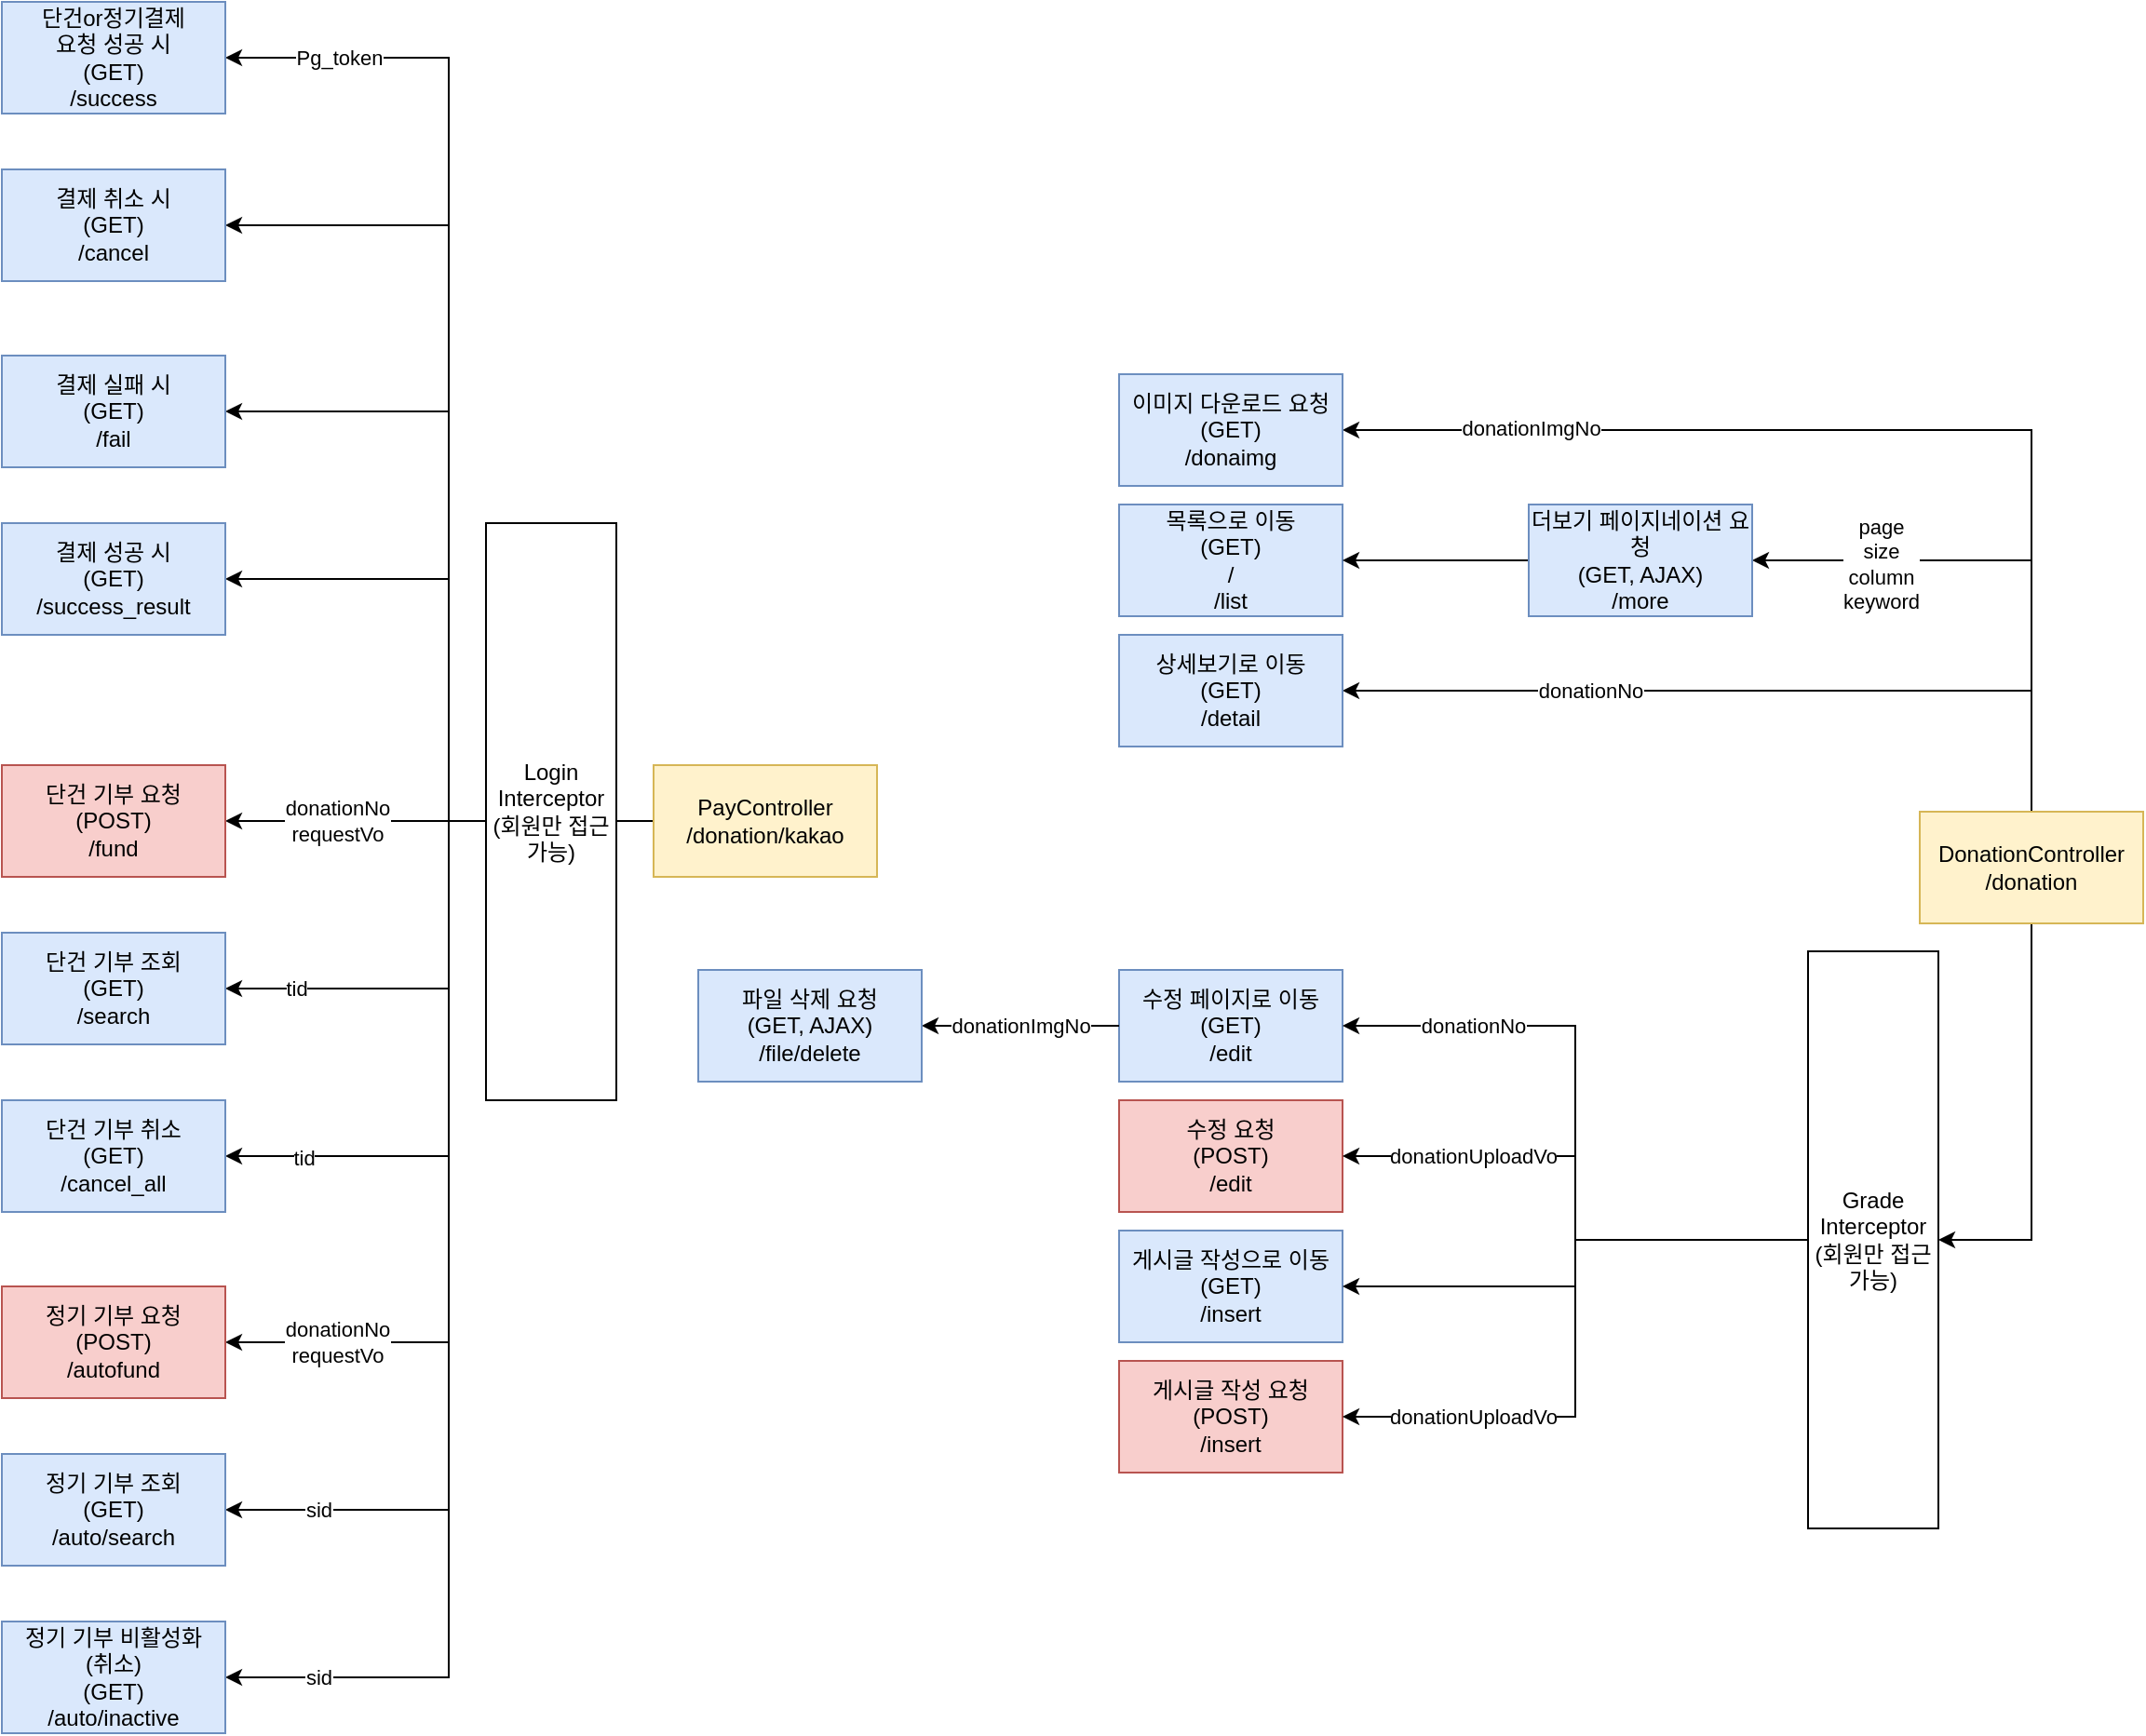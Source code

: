 <mxfile version="16.2.7" type="device"><diagram id="q-D6-skYD_-EYiF5gJB0" name="Page-1"><mxGraphModel dx="1710" dy="776" grid="1" gridSize="10" guides="1" tooltips="1" connect="1" arrows="1" fold="1" page="1" pageScale="1" pageWidth="827" pageHeight="1169" math="0" shadow="0"><root><mxCell id="0"/><mxCell id="1" parent="0"/><mxCell id="xnFM72oOqpRKixSJDU0s-53" style="edgeStyle=orthogonalEdgeStyle;rounded=0;orthogonalLoop=1;jettySize=auto;html=1;entryX=1;entryY=0.5;entryDx=0;entryDy=0;" parent="1" source="xnFM72oOqpRKixSJDU0s-1" target="xnFM72oOqpRKixSJDU0s-6" edge="1"><mxGeometry relative="1" as="geometry"><Array as="points"><mxPoint x="1070" y="490"/></Array></mxGeometry></mxCell><mxCell id="xnFM72oOqpRKixSJDU0s-63" value="donationNo" style="edgeLabel;html=1;align=center;verticalAlign=middle;resizable=0;points=[];" parent="xnFM72oOqpRKixSJDU0s-53" vertex="1" connectable="0"><mxGeometry x="0.58" y="3" relative="1" as="geometry"><mxPoint x="41" y="-3" as="offset"/></mxGeometry></mxCell><mxCell id="xnFM72oOqpRKixSJDU0s-54" style="edgeStyle=orthogonalEdgeStyle;rounded=0;orthogonalLoop=1;jettySize=auto;html=1;entryX=1;entryY=0.5;entryDx=0;entryDy=0;" parent="1" source="xnFM72oOqpRKixSJDU0s-1" target="xnFM72oOqpRKixSJDU0s-15" edge="1"><mxGeometry relative="1" as="geometry"><Array as="points"><mxPoint x="1070" y="420"/></Array></mxGeometry></mxCell><mxCell id="xnFM72oOqpRKixSJDU0s-64" value="page&lt;br&gt;size&lt;br&gt;column&lt;br&gt;keyword" style="edgeLabel;html=1;align=center;verticalAlign=middle;resizable=0;points=[];" parent="xnFM72oOqpRKixSJDU0s-54" vertex="1" connectable="0"><mxGeometry x="0.522" y="2" relative="1" as="geometry"><mxPoint x="1" as="offset"/></mxGeometry></mxCell><mxCell id="xnFM72oOqpRKixSJDU0s-56" style="edgeStyle=orthogonalEdgeStyle;rounded=0;orthogonalLoop=1;jettySize=auto;html=1;entryX=1;entryY=0.5;entryDx=0;entryDy=0;" parent="1" source="xnFM72oOqpRKixSJDU0s-1" target="xnFM72oOqpRKixSJDU0s-19" edge="1"><mxGeometry relative="1" as="geometry"><Array as="points"><mxPoint x="1070" y="350"/></Array></mxGeometry></mxCell><mxCell id="xnFM72oOqpRKixSJDU0s-65" value="donationImgNo" style="edgeLabel;html=1;align=center;verticalAlign=middle;resizable=0;points=[];" parent="xnFM72oOqpRKixSJDU0s-56" vertex="1" connectable="0"><mxGeometry x="0.649" y="-1" relative="1" as="geometry"><mxPoint as="offset"/></mxGeometry></mxCell><mxCell id="xnFM72oOqpRKixSJDU0s-58" style="edgeStyle=orthogonalEdgeStyle;rounded=0;orthogonalLoop=1;jettySize=auto;html=1;entryX=1;entryY=0.5;entryDx=0;entryDy=0;" parent="1" source="xnFM72oOqpRKixSJDU0s-1" target="xnFM72oOqpRKixSJDU0s-57" edge="1"><mxGeometry relative="1" as="geometry"><Array as="points"><mxPoint x="1070" y="785"/></Array></mxGeometry></mxCell><mxCell id="xnFM72oOqpRKixSJDU0s-1" value="DonationController&lt;br&gt;/donation" style="rounded=0;whiteSpace=wrap;html=1;fillColor=#fff2cc;strokeColor=#d6b656;" parent="1" vertex="1"><mxGeometry x="1010" y="555" width="120" height="60" as="geometry"/></mxCell><mxCell id="xnFM72oOqpRKixSJDU0s-27" value="" style="edgeStyle=orthogonalEdgeStyle;rounded=0;orthogonalLoop=1;jettySize=auto;html=1;" parent="1" source="xnFM72oOqpRKixSJDU0s-2" target="xnFM72oOqpRKixSJDU0s-26" edge="1"><mxGeometry relative="1" as="geometry"><Array as="points"><mxPoint x="220" y="560"/></Array></mxGeometry></mxCell><mxCell id="xnFM72oOqpRKixSJDU0s-73" value="donationNo&lt;br&gt;requestVo" style="edgeLabel;html=1;align=center;verticalAlign=middle;resizable=0;points=[];" parent="xnFM72oOqpRKixSJDU0s-27" vertex="1" connectable="0"><mxGeometry x="0.649" y="-1" relative="1" as="geometry"><mxPoint x="19" y="1" as="offset"/></mxGeometry></mxCell><mxCell id="xnFM72oOqpRKixSJDU0s-29" value="" style="edgeStyle=orthogonalEdgeStyle;rounded=0;orthogonalLoop=1;jettySize=auto;html=1;" parent="1" source="xnFM72oOqpRKixSJDU0s-2" target="xnFM72oOqpRKixSJDU0s-28" edge="1"><mxGeometry relative="1" as="geometry"><Array as="points"><mxPoint x="220" y="340"/></Array></mxGeometry></mxCell><mxCell id="xnFM72oOqpRKixSJDU0s-31" value="" style="edgeStyle=orthogonalEdgeStyle;rounded=0;orthogonalLoop=1;jettySize=auto;html=1;" parent="1" source="xnFM72oOqpRKixSJDU0s-2" target="xnFM72oOqpRKixSJDU0s-30" edge="1"><mxGeometry relative="1" as="geometry"><Array as="points"><mxPoint x="220" y="240"/></Array></mxGeometry></mxCell><mxCell id="xnFM72oOqpRKixSJDU0s-33" value="" style="edgeStyle=orthogonalEdgeStyle;rounded=0;orthogonalLoop=1;jettySize=auto;html=1;" parent="1" source="xnFM72oOqpRKixSJDU0s-2" target="xnFM72oOqpRKixSJDU0s-32" edge="1"><mxGeometry relative="1" as="geometry"><Array as="points"><mxPoint x="220" y="150"/></Array></mxGeometry></mxCell><mxCell id="xnFM72oOqpRKixSJDU0s-72" value="Pg_token" style="edgeLabel;html=1;align=center;verticalAlign=middle;resizable=0;points=[];" parent="xnFM72oOqpRKixSJDU0s-33" vertex="1" connectable="0"><mxGeometry x="0.885" y="3" relative="1" as="geometry"><mxPoint x="24" y="-3" as="offset"/></mxGeometry></mxCell><mxCell id="xnFM72oOqpRKixSJDU0s-35" value="" style="edgeStyle=orthogonalEdgeStyle;rounded=0;orthogonalLoop=1;jettySize=auto;html=1;" parent="1" source="xnFM72oOqpRKixSJDU0s-2" target="xnFM72oOqpRKixSJDU0s-34" edge="1"><mxGeometry relative="1" as="geometry"><Array as="points"><mxPoint x="220" y="650"/></Array></mxGeometry></mxCell><mxCell id="xnFM72oOqpRKixSJDU0s-77" value="tid" style="edgeLabel;html=1;align=center;verticalAlign=middle;resizable=0;points=[];" parent="xnFM72oOqpRKixSJDU0s-35" vertex="1" connectable="0"><mxGeometry x="0.762" relative="1" as="geometry"><mxPoint as="offset"/></mxGeometry></mxCell><mxCell id="xnFM72oOqpRKixSJDU0s-37" value="" style="edgeStyle=orthogonalEdgeStyle;rounded=0;orthogonalLoop=1;jettySize=auto;html=1;" parent="1" source="xnFM72oOqpRKixSJDU0s-2" target="xnFM72oOqpRKixSJDU0s-36" edge="1"><mxGeometry relative="1" as="geometry"><Array as="points"><mxPoint x="220" y="740"/></Array></mxGeometry></mxCell><mxCell id="xnFM72oOqpRKixSJDU0s-78" value="tid" style="edgeLabel;html=1;align=center;verticalAlign=middle;resizable=0;points=[];" parent="xnFM72oOqpRKixSJDU0s-37" vertex="1" connectable="0"><mxGeometry x="0.797" y="1" relative="1" as="geometry"><mxPoint as="offset"/></mxGeometry></mxCell><mxCell id="xnFM72oOqpRKixSJDU0s-39" value="" style="edgeStyle=orthogonalEdgeStyle;rounded=0;orthogonalLoop=1;jettySize=auto;html=1;" parent="1" source="xnFM72oOqpRKixSJDU0s-2" target="xnFM72oOqpRKixSJDU0s-38" edge="1"><mxGeometry relative="1" as="geometry"><Array as="points"><mxPoint x="220" y="840"/></Array></mxGeometry></mxCell><mxCell id="xnFM72oOqpRKixSJDU0s-74" value="donationNo&lt;br&gt;requestVo" style="edgeLabel;html=1;align=center;verticalAlign=middle;resizable=0;points=[];" parent="xnFM72oOqpRKixSJDU0s-39" vertex="1" connectable="0"><mxGeometry x="0.833" y="-4" relative="1" as="geometry"><mxPoint x="17" y="4" as="offset"/></mxGeometry></mxCell><mxCell id="xnFM72oOqpRKixSJDU0s-41" value="" style="edgeStyle=orthogonalEdgeStyle;rounded=0;orthogonalLoop=1;jettySize=auto;html=1;" parent="1" source="xnFM72oOqpRKixSJDU0s-2" target="xnFM72oOqpRKixSJDU0s-40" edge="1"><mxGeometry relative="1" as="geometry"><Array as="points"><mxPoint x="220" y="930"/></Array></mxGeometry></mxCell><mxCell id="xnFM72oOqpRKixSJDU0s-75" value="sid" style="edgeLabel;html=1;align=center;verticalAlign=middle;resizable=0;points=[];" parent="xnFM72oOqpRKixSJDU0s-41" vertex="1" connectable="0"><mxGeometry x="0.866" y="4" relative="1" as="geometry"><mxPoint x="10" y="-4" as="offset"/></mxGeometry></mxCell><mxCell id="xnFM72oOqpRKixSJDU0s-43" value="" style="edgeStyle=orthogonalEdgeStyle;rounded=0;orthogonalLoop=1;jettySize=auto;html=1;" parent="1" source="xnFM72oOqpRKixSJDU0s-2" target="xnFM72oOqpRKixSJDU0s-42" edge="1"><mxGeometry relative="1" as="geometry"><Array as="points"><mxPoint x="220" y="1020"/></Array></mxGeometry></mxCell><mxCell id="xnFM72oOqpRKixSJDU0s-76" value="sid" style="edgeLabel;html=1;align=center;verticalAlign=middle;resizable=0;points=[];" parent="xnFM72oOqpRKixSJDU0s-43" vertex="1" connectable="0"><mxGeometry x="0.876" y="-4" relative="1" as="geometry"><mxPoint x="7" y="4" as="offset"/></mxGeometry></mxCell><mxCell id="xnFM72oOqpRKixSJDU0s-45" value="" style="edgeStyle=orthogonalEdgeStyle;rounded=0;orthogonalLoop=1;jettySize=auto;html=1;startArrow=none;" parent="1" source="xnFM72oOqpRKixSJDU0s-48" target="xnFM72oOqpRKixSJDU0s-44" edge="1"><mxGeometry relative="1" as="geometry"><Array as="points"><mxPoint x="220" y="560"/><mxPoint x="220" y="430"/></Array></mxGeometry></mxCell><mxCell id="xnFM72oOqpRKixSJDU0s-2" value="PayController&lt;br&gt;/donation/kakao" style="rounded=0;whiteSpace=wrap;html=1;fillColor=#fff2cc;strokeColor=#d6b656;" parent="1" vertex="1"><mxGeometry x="330" y="530" width="120" height="60" as="geometry"/></mxCell><mxCell id="xnFM72oOqpRKixSJDU0s-4" value="목록으로 이동&lt;br&gt;(GET)&lt;br&gt;/&lt;br&gt;/list" style="whiteSpace=wrap;html=1;rounded=0;fillColor=#dae8fc;strokeColor=#6c8ebf;" parent="1" vertex="1"><mxGeometry x="580" y="390" width="120" height="60" as="geometry"/></mxCell><mxCell id="xnFM72oOqpRKixSJDU0s-6" value="상세보기로 이동&lt;br&gt;(GET)&lt;br&gt;/detail" style="whiteSpace=wrap;html=1;rounded=0;fillColor=#dae8fc;strokeColor=#6c8ebf;" parent="1" vertex="1"><mxGeometry x="580" y="460" width="120" height="60" as="geometry"/></mxCell><mxCell id="xnFM72oOqpRKixSJDU0s-8" value="게시글 작성으로 이동&lt;br&gt;(GET)&lt;br&gt;/insert" style="whiteSpace=wrap;html=1;rounded=0;fillColor=#dae8fc;strokeColor=#6c8ebf;" parent="1" vertex="1"><mxGeometry x="580" y="780" width="120" height="60" as="geometry"/></mxCell><mxCell id="xnFM72oOqpRKixSJDU0s-12" value="수정 페이지로 이동&lt;br&gt;(GET)&lt;br&gt;/edit" style="whiteSpace=wrap;html=1;rounded=0;fillColor=#dae8fc;strokeColor=#6c8ebf;" parent="1" vertex="1"><mxGeometry x="580" y="640" width="120" height="60" as="geometry"/></mxCell><mxCell id="xnFM72oOqpRKixSJDU0s-71" value="donationImgNo" style="edgeStyle=orthogonalEdgeStyle;rounded=0;orthogonalLoop=1;jettySize=auto;html=1;" parent="1" source="xnFM72oOqpRKixSJDU0s-12" target="xnFM72oOqpRKixSJDU0s-70" edge="1"><mxGeometry relative="1" as="geometry"/></mxCell><mxCell id="xnFM72oOqpRKixSJDU0s-14" value="수정 요청&lt;br&gt;(POST)&lt;br&gt;/edit" style="whiteSpace=wrap;html=1;rounded=0;fillColor=#f8cecc;strokeColor=#b85450;" parent="1" vertex="1"><mxGeometry x="580" y="710" width="120" height="60" as="geometry"/></mxCell><mxCell id="xnFM72oOqpRKixSJDU0s-66" style="edgeStyle=orthogonalEdgeStyle;rounded=0;orthogonalLoop=1;jettySize=auto;html=1;" parent="1" source="xnFM72oOqpRKixSJDU0s-15" target="xnFM72oOqpRKixSJDU0s-4" edge="1"><mxGeometry relative="1" as="geometry"/></mxCell><mxCell id="xnFM72oOqpRKixSJDU0s-15" value="더보기 페이지네이션 요청&lt;br&gt;(GET, AJAX)&lt;br&gt;/more" style="whiteSpace=wrap;html=1;rounded=0;fillColor=#dae8fc;strokeColor=#6c8ebf;" parent="1" vertex="1"><mxGeometry x="800" y="390" width="120" height="60" as="geometry"/></mxCell><mxCell id="xnFM72oOqpRKixSJDU0s-19" value="이미지 다운로드 요청&lt;br&gt;(GET)&lt;br&gt;/donaimg" style="whiteSpace=wrap;html=1;rounded=0;fillColor=#dae8fc;strokeColor=#6c8ebf;" parent="1" vertex="1"><mxGeometry x="580" y="320" width="120" height="60" as="geometry"/></mxCell><mxCell id="xnFM72oOqpRKixSJDU0s-26" value="단건 기부 요청&lt;br&gt;(POST)&lt;br&gt;/fund" style="whiteSpace=wrap;html=1;rounded=0;fillColor=#f8cecc;strokeColor=#b85450;" parent="1" vertex="1"><mxGeometry x="-20" y="530" width="120" height="60" as="geometry"/></mxCell><mxCell id="xnFM72oOqpRKixSJDU0s-28" value="결제 실패 시&lt;br&gt;(GET)&lt;br&gt;/fail" style="whiteSpace=wrap;html=1;rounded=0;fillColor=#dae8fc;strokeColor=#6c8ebf;" parent="1" vertex="1"><mxGeometry x="-20" y="310" width="120" height="60" as="geometry"/></mxCell><mxCell id="xnFM72oOqpRKixSJDU0s-30" value="결제 취소 시&lt;br&gt;(GET)&lt;br&gt;/cancel" style="whiteSpace=wrap;html=1;rounded=0;fillColor=#dae8fc;strokeColor=#6c8ebf;" parent="1" vertex="1"><mxGeometry x="-20" y="210" width="120" height="60" as="geometry"/></mxCell><mxCell id="xnFM72oOqpRKixSJDU0s-32" value="단건or정기결제&lt;br&gt;요청 성공 시&lt;br&gt;(GET)&lt;br&gt;/success" style="whiteSpace=wrap;html=1;rounded=0;fillColor=#dae8fc;strokeColor=#6c8ebf;" parent="1" vertex="1"><mxGeometry x="-20" y="120" width="120" height="60" as="geometry"/></mxCell><mxCell id="xnFM72oOqpRKixSJDU0s-34" value="단건 기부 조회&lt;br&gt;(GET)&lt;br&gt;/search" style="whiteSpace=wrap;html=1;rounded=0;fillColor=#dae8fc;strokeColor=#6c8ebf;" parent="1" vertex="1"><mxGeometry x="-20" y="620" width="120" height="60" as="geometry"/></mxCell><mxCell id="xnFM72oOqpRKixSJDU0s-36" value="단건 기부 취소&lt;br&gt;(GET)&lt;br&gt;/cancel_all" style="whiteSpace=wrap;html=1;rounded=0;fillColor=#dae8fc;strokeColor=#6c8ebf;" parent="1" vertex="1"><mxGeometry x="-20" y="710" width="120" height="60" as="geometry"/></mxCell><mxCell id="xnFM72oOqpRKixSJDU0s-38" value="정기 기부 요청&lt;br&gt;(POST)&lt;br&gt;/autofund" style="whiteSpace=wrap;html=1;rounded=0;fillColor=#f8cecc;strokeColor=#b85450;" parent="1" vertex="1"><mxGeometry x="-20" y="810" width="120" height="60" as="geometry"/></mxCell><mxCell id="xnFM72oOqpRKixSJDU0s-40" value="정기 기부 조회&lt;br&gt;(GET)&lt;br&gt;/auto/search" style="whiteSpace=wrap;html=1;rounded=0;fillColor=#dae8fc;strokeColor=#6c8ebf;" parent="1" vertex="1"><mxGeometry x="-20" y="900" width="120" height="60" as="geometry"/></mxCell><mxCell id="xnFM72oOqpRKixSJDU0s-42" value="정기 기부 비활성화&lt;br&gt;(취소)&lt;br&gt;(GET)&lt;br&gt;/auto/inactive" style="whiteSpace=wrap;html=1;rounded=0;fillColor=#dae8fc;strokeColor=#6c8ebf;" parent="1" vertex="1"><mxGeometry x="-20" y="990" width="120" height="60" as="geometry"/></mxCell><mxCell id="xnFM72oOqpRKixSJDU0s-44" value="결제 성공 시&lt;br&gt;(GET)&lt;br&gt;/success_result" style="whiteSpace=wrap;html=1;rounded=0;fillColor=#dae8fc;strokeColor=#6c8ebf;" parent="1" vertex="1"><mxGeometry x="-20" y="400" width="120" height="60" as="geometry"/></mxCell><mxCell id="xnFM72oOqpRKixSJDU0s-10" value="게시글 작성 요청&lt;br&gt;(POST)&lt;br&gt;/insert" style="whiteSpace=wrap;html=1;rounded=0;fillColor=#f8cecc;strokeColor=#b85450;" parent="1" vertex="1"><mxGeometry x="580" y="850" width="120" height="60" as="geometry"/></mxCell><mxCell id="xnFM72oOqpRKixSJDU0s-48" value="Login&lt;br&gt;Interceptor&lt;br&gt;(회원만 접근 가능)" style="rounded=0;whiteSpace=wrap;html=1;" parent="1" vertex="1"><mxGeometry x="240" y="400" width="70" height="310" as="geometry"/></mxCell><mxCell id="xnFM72oOqpRKixSJDU0s-59" value="donationNo" style="edgeStyle=orthogonalEdgeStyle;rounded=0;orthogonalLoop=1;jettySize=auto;html=1;entryX=1;entryY=0.5;entryDx=0;entryDy=0;" parent="1" source="xnFM72oOqpRKixSJDU0s-57" target="xnFM72oOqpRKixSJDU0s-12" edge="1"><mxGeometry x="0.616" relative="1" as="geometry"><mxPoint as="offset"/></mxGeometry></mxCell><mxCell id="xnFM72oOqpRKixSJDU0s-60" value="donationUploadVo" style="edgeStyle=orthogonalEdgeStyle;rounded=0;orthogonalLoop=1;jettySize=auto;html=1;entryX=1;entryY=0.5;entryDx=0;entryDy=0;" parent="1" source="xnFM72oOqpRKixSJDU0s-57" target="xnFM72oOqpRKixSJDU0s-14" edge="1"><mxGeometry x="0.525" relative="1" as="geometry"><mxPoint as="offset"/></mxGeometry></mxCell><mxCell id="xnFM72oOqpRKixSJDU0s-61" style="edgeStyle=orthogonalEdgeStyle;rounded=0;orthogonalLoop=1;jettySize=auto;html=1;entryX=1;entryY=0.5;entryDx=0;entryDy=0;" parent="1" source="xnFM72oOqpRKixSJDU0s-57" target="xnFM72oOqpRKixSJDU0s-8" edge="1"><mxGeometry relative="1" as="geometry"/></mxCell><mxCell id="xnFM72oOqpRKixSJDU0s-62" style="edgeStyle=orthogonalEdgeStyle;rounded=0;orthogonalLoop=1;jettySize=auto;html=1;entryX=1;entryY=0.5;entryDx=0;entryDy=0;" parent="1" source="xnFM72oOqpRKixSJDU0s-57" target="xnFM72oOqpRKixSJDU0s-10" edge="1"><mxGeometry relative="1" as="geometry"/></mxCell><mxCell id="xnFM72oOqpRKixSJDU0s-68" value="donationUploadVo" style="edgeLabel;html=1;align=center;verticalAlign=middle;resizable=0;points=[];" parent="xnFM72oOqpRKixSJDU0s-62" vertex="1" connectable="0"><mxGeometry x="0.756" relative="1" as="geometry"><mxPoint x="28" as="offset"/></mxGeometry></mxCell><mxCell id="xnFM72oOqpRKixSJDU0s-57" value="Grade&lt;br&gt;Interceptor&lt;br&gt;(회원만 접근 가능)" style="rounded=0;whiteSpace=wrap;html=1;" parent="1" vertex="1"><mxGeometry x="950" y="630" width="70" height="310" as="geometry"/></mxCell><mxCell id="xnFM72oOqpRKixSJDU0s-70" value="파일 삭제 요청&lt;br&gt;(GET, AJAX)&lt;br&gt;/file/delete" style="whiteSpace=wrap;html=1;rounded=0;fillColor=#dae8fc;strokeColor=#6c8ebf;" parent="1" vertex="1"><mxGeometry x="354" y="640" width="120" height="60" as="geometry"/></mxCell></root></mxGraphModel></diagram></mxfile>
